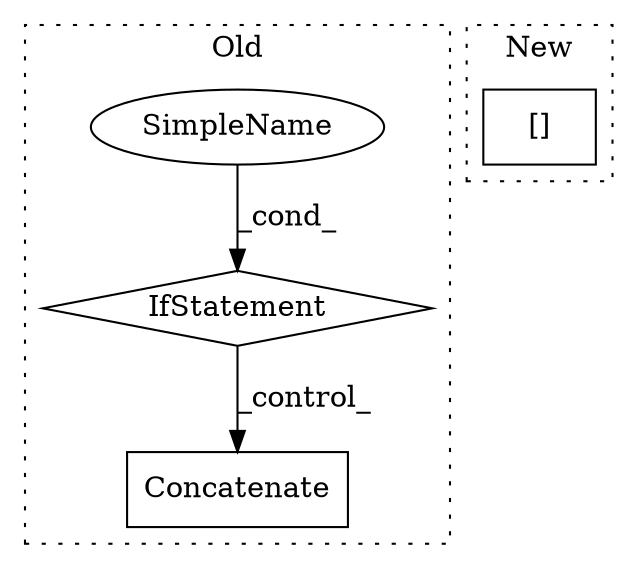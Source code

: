 digraph G {
subgraph cluster0 {
1 [label="Concatenate" a="32" s="8121,8149" l="12,1" shape="box"];
3 [label="IfStatement" a="25" s="8014,8043" l="4,2" shape="diamond"];
4 [label="SimpleName" a="42" s="" l="" shape="ellipse"];
label = "Old";
style="dotted";
}
subgraph cluster1 {
2 [label="[]" a="2" s="7925,7942" l="16,1" shape="box"];
label = "New";
style="dotted";
}
3 -> 1 [label="_control_"];
4 -> 3 [label="_cond_"];
}
